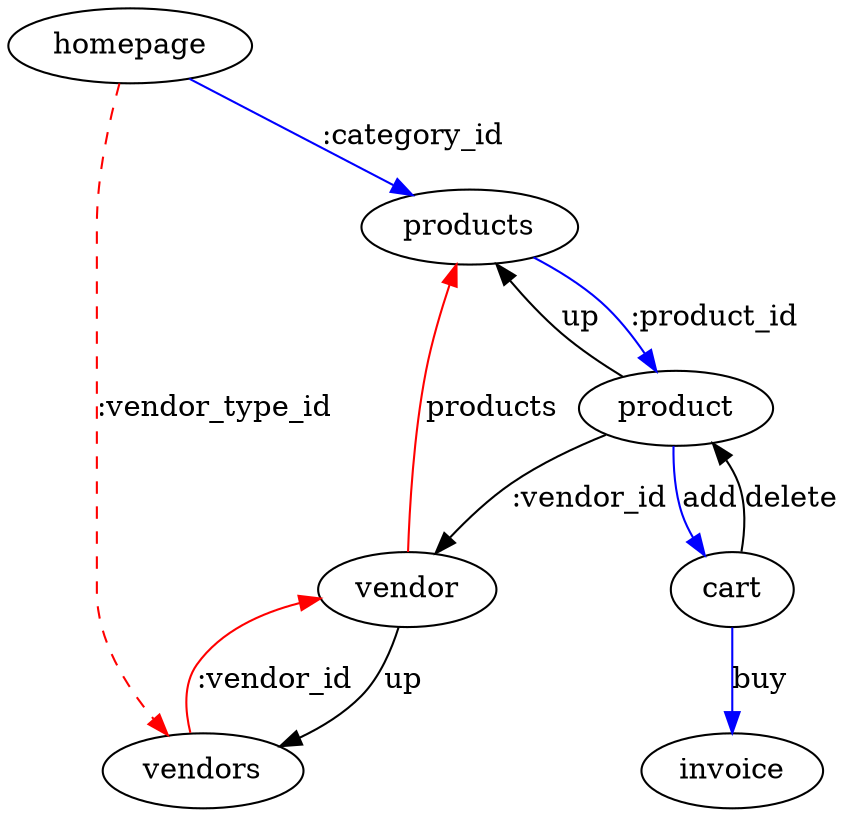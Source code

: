 digraph {
  homepage -> products [label=":category_id" color=blue]
  homepage -> vendors [color=red label=":vendor_type_id" style=dashed]
  vendor -> vendors [label="up"]
  vendors -> vendor [label=":vendor_id" color=red]
  product -> products [label="up"]
  products -> product [label=":product_id" color=blue]
  product -> cart [label="add" color=blue]
  cart -> product [label="delete"]
  cart -> invoice [label="buy" color=blue]
  product -> vendor [label=":vendor_id"]
  vendor -> products [label="products" color=red]
}
